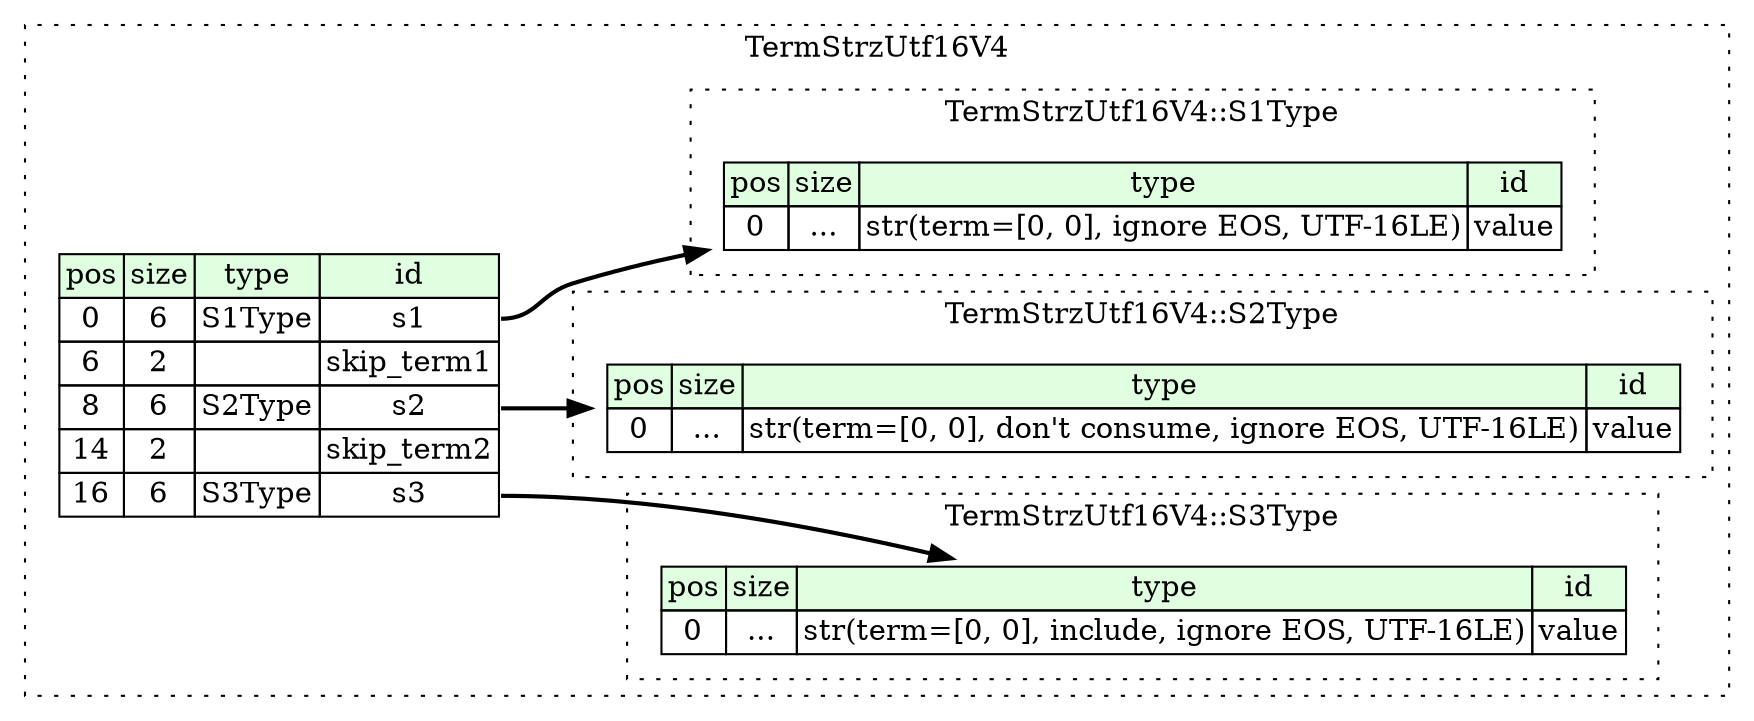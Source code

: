 digraph {
	rankdir=LR;
	node [shape=plaintext];
	subgraph cluster__term_strz_utf16_v4 {
		label="TermStrzUtf16V4";
		graph[style=dotted];

		term_strz_utf16_v4__seq [label=<<TABLE BORDER="0" CELLBORDER="1" CELLSPACING="0">
			<TR><TD BGCOLOR="#E0FFE0">pos</TD><TD BGCOLOR="#E0FFE0">size</TD><TD BGCOLOR="#E0FFE0">type</TD><TD BGCOLOR="#E0FFE0">id</TD></TR>
			<TR><TD PORT="s1_pos">0</TD><TD PORT="s1_size">6</TD><TD>S1Type</TD><TD PORT="s1_type">s1</TD></TR>
			<TR><TD PORT="skip_term1_pos">6</TD><TD PORT="skip_term1_size">2</TD><TD></TD><TD PORT="skip_term1_type">skip_term1</TD></TR>
			<TR><TD PORT="s2_pos">8</TD><TD PORT="s2_size">6</TD><TD>S2Type</TD><TD PORT="s2_type">s2</TD></TR>
			<TR><TD PORT="skip_term2_pos">14</TD><TD PORT="skip_term2_size">2</TD><TD></TD><TD PORT="skip_term2_type">skip_term2</TD></TR>
			<TR><TD PORT="s3_pos">16</TD><TD PORT="s3_size">6</TD><TD>S3Type</TD><TD PORT="s3_type">s3</TD></TR>
		</TABLE>>];
		subgraph cluster__s1_type {
			label="TermStrzUtf16V4::S1Type";
			graph[style=dotted];

			s1_type__seq [label=<<TABLE BORDER="0" CELLBORDER="1" CELLSPACING="0">
				<TR><TD BGCOLOR="#E0FFE0">pos</TD><TD BGCOLOR="#E0FFE0">size</TD><TD BGCOLOR="#E0FFE0">type</TD><TD BGCOLOR="#E0FFE0">id</TD></TR>
				<TR><TD PORT="value_pos">0</TD><TD PORT="value_size">...</TD><TD>str(term=[0, 0], ignore EOS, UTF-16LE)</TD><TD PORT="value_type">value</TD></TR>
			</TABLE>>];
		}
		subgraph cluster__s2_type {
			label="TermStrzUtf16V4::S2Type";
			graph[style=dotted];

			s2_type__seq [label=<<TABLE BORDER="0" CELLBORDER="1" CELLSPACING="0">
				<TR><TD BGCOLOR="#E0FFE0">pos</TD><TD BGCOLOR="#E0FFE0">size</TD><TD BGCOLOR="#E0FFE0">type</TD><TD BGCOLOR="#E0FFE0">id</TD></TR>
				<TR><TD PORT="value_pos">0</TD><TD PORT="value_size">...</TD><TD>str(term=[0, 0], don't consume, ignore EOS, UTF-16LE)</TD><TD PORT="value_type">value</TD></TR>
			</TABLE>>];
		}
		subgraph cluster__s3_type {
			label="TermStrzUtf16V4::S3Type";
			graph[style=dotted];

			s3_type__seq [label=<<TABLE BORDER="0" CELLBORDER="1" CELLSPACING="0">
				<TR><TD BGCOLOR="#E0FFE0">pos</TD><TD BGCOLOR="#E0FFE0">size</TD><TD BGCOLOR="#E0FFE0">type</TD><TD BGCOLOR="#E0FFE0">id</TD></TR>
				<TR><TD PORT="value_pos">0</TD><TD PORT="value_size">...</TD><TD>str(term=[0, 0], include, ignore EOS, UTF-16LE)</TD><TD PORT="value_type">value</TD></TR>
			</TABLE>>];
		}
	}
	term_strz_utf16_v4__seq:s1_type -> s1_type__seq [style=bold];
	term_strz_utf16_v4__seq:s2_type -> s2_type__seq [style=bold];
	term_strz_utf16_v4__seq:s3_type -> s3_type__seq [style=bold];
}
